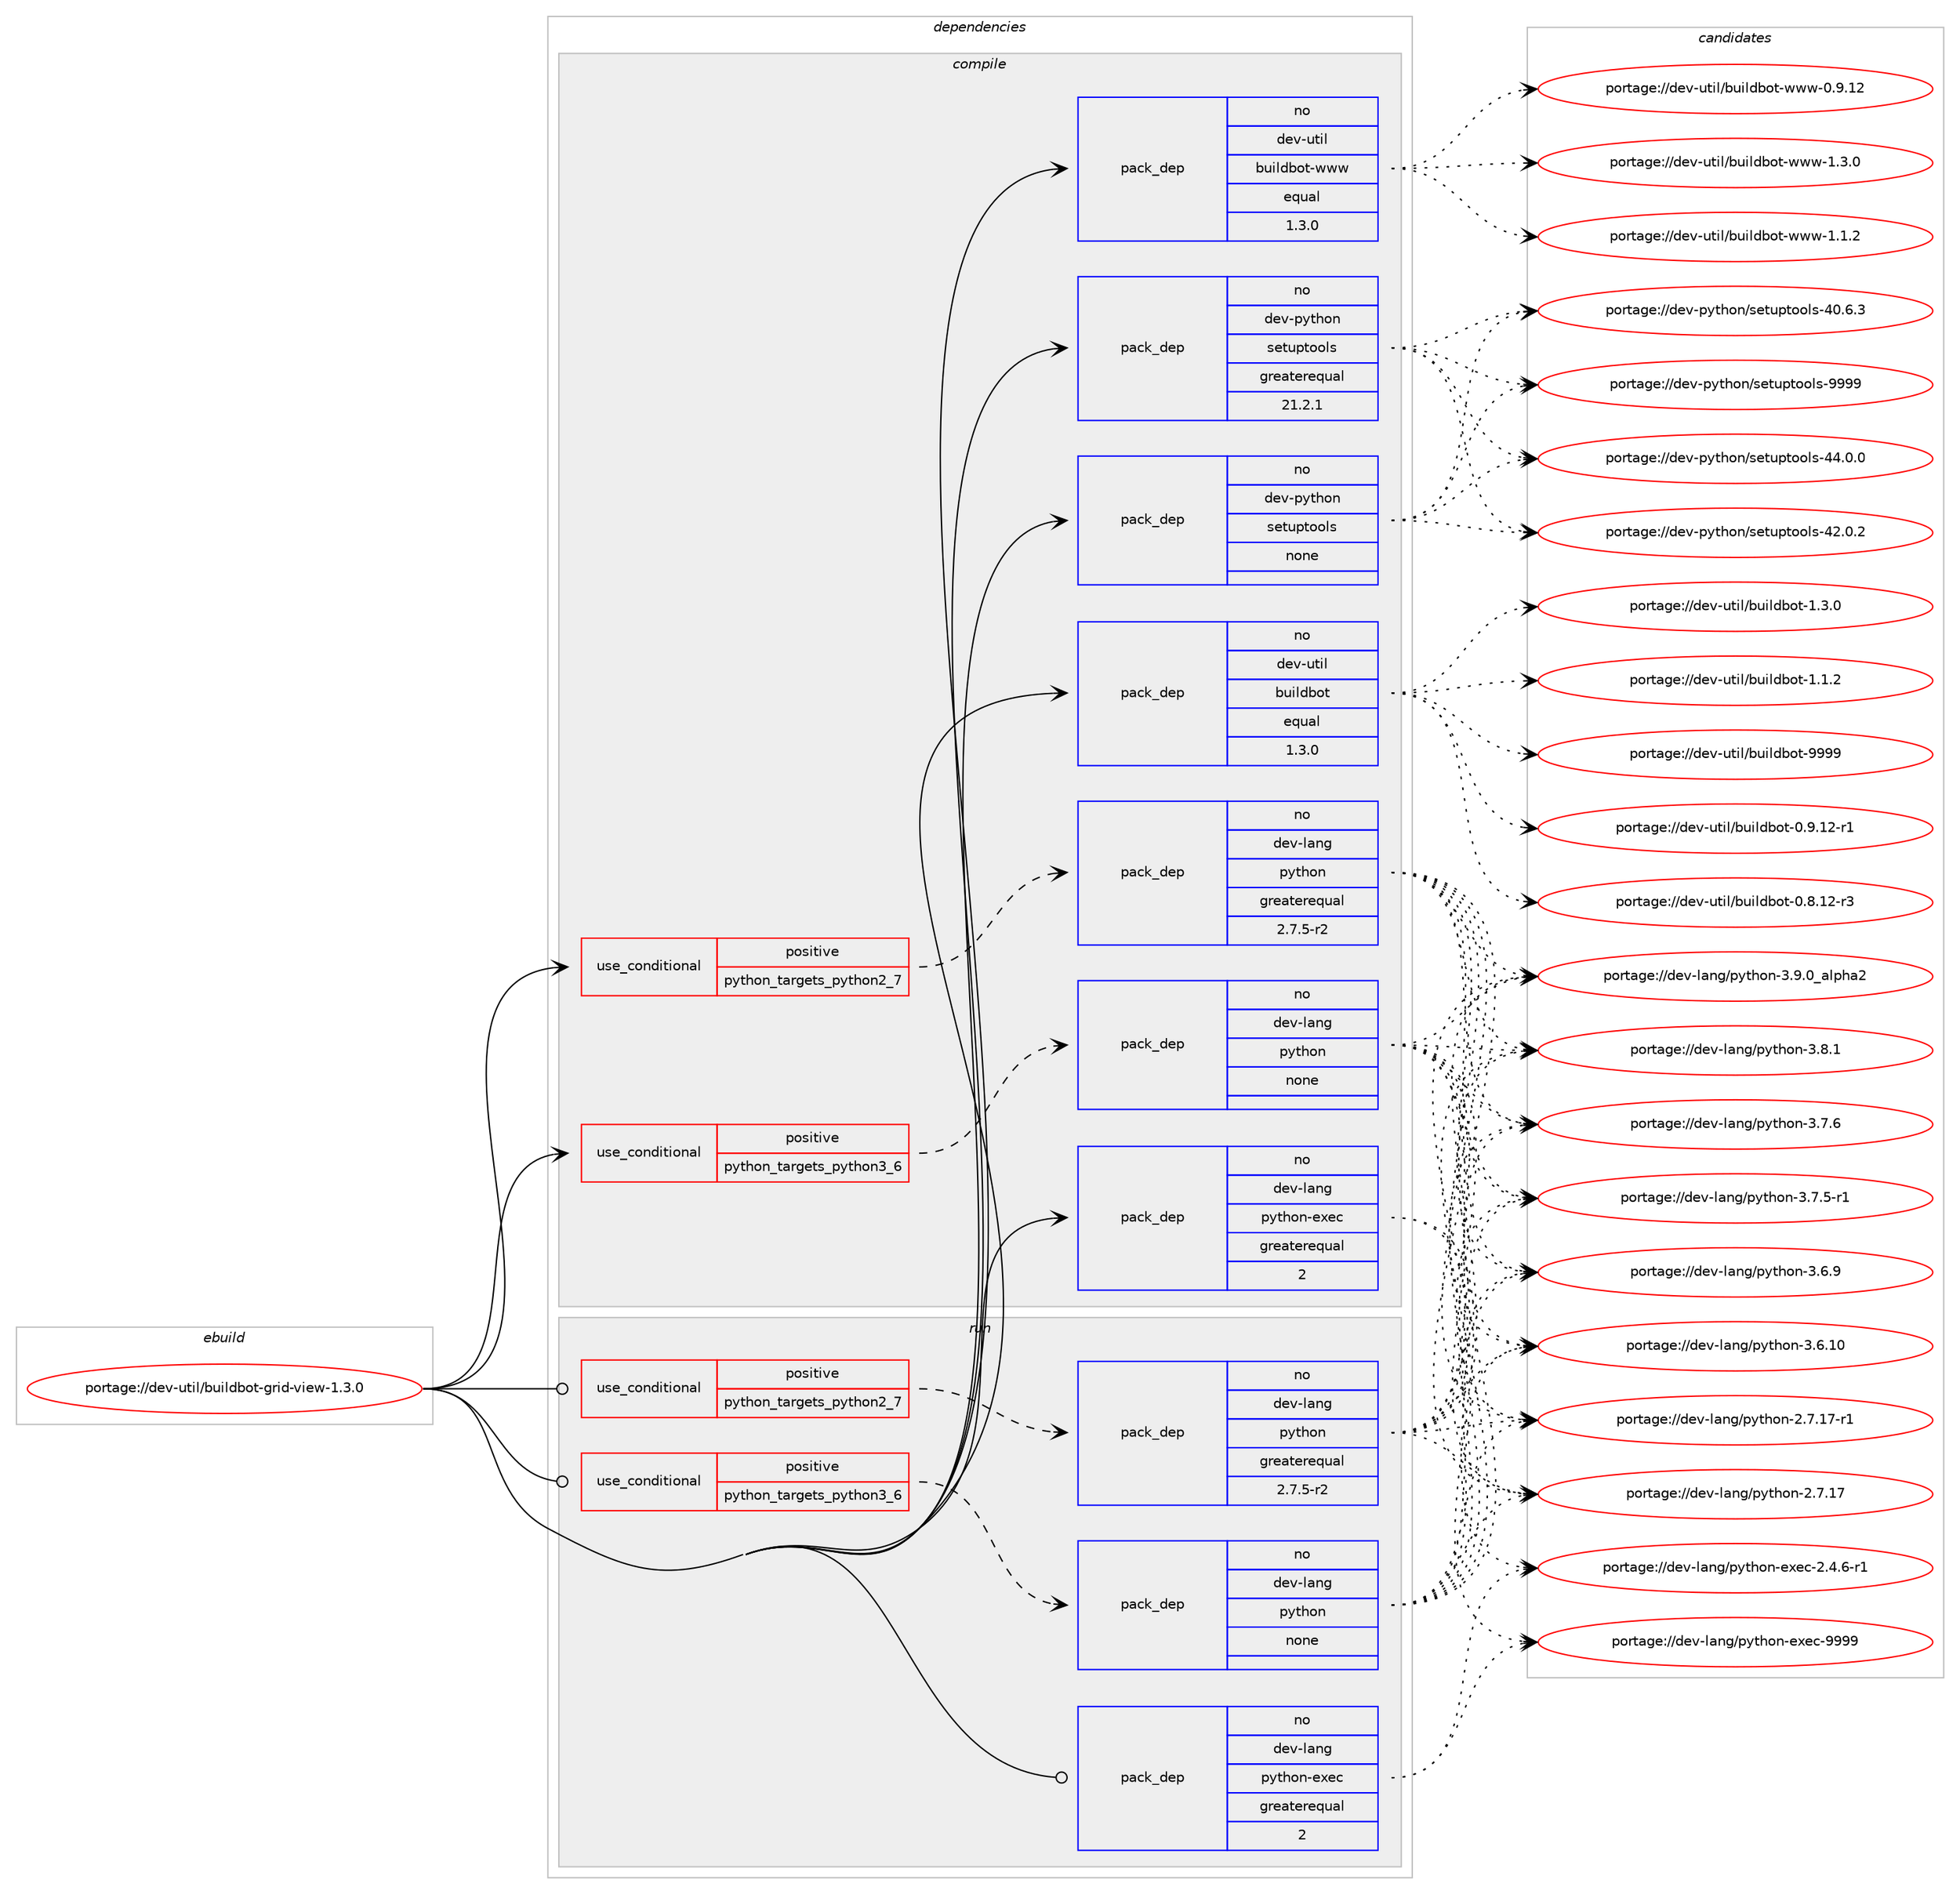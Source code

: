 digraph prolog {

# *************
# Graph options
# *************

newrank=true;
concentrate=true;
compound=true;
graph [rankdir=LR,fontname=Helvetica,fontsize=10,ranksep=1.5];#, ranksep=2.5, nodesep=0.2];
edge  [arrowhead=vee];
node  [fontname=Helvetica,fontsize=10];

# **********
# The ebuild
# **********

subgraph cluster_leftcol {
color=gray;
label=<<i>ebuild</i>>;
id [label="portage://dev-util/buildbot-grid-view-1.3.0", color=red, width=4, href="../dev-util/buildbot-grid-view-1.3.0.svg"];
}

# ****************
# The dependencies
# ****************

subgraph cluster_midcol {
color=gray;
label=<<i>dependencies</i>>;
subgraph cluster_compile {
fillcolor="#eeeeee";
style=filled;
label=<<i>compile</i>>;
subgraph cond63537 {
dependency305836 [label=<<TABLE BORDER="0" CELLBORDER="1" CELLSPACING="0" CELLPADDING="4"><TR><TD ROWSPAN="3" CELLPADDING="10">use_conditional</TD></TR><TR><TD>positive</TD></TR><TR><TD>python_targets_python2_7</TD></TR></TABLE>>, shape=none, color=red];
subgraph pack237625 {
dependency305837 [label=<<TABLE BORDER="0" CELLBORDER="1" CELLSPACING="0" CELLPADDING="4" WIDTH="220"><TR><TD ROWSPAN="6" CELLPADDING="30">pack_dep</TD></TR><TR><TD WIDTH="110">no</TD></TR><TR><TD>dev-lang</TD></TR><TR><TD>python</TD></TR><TR><TD>greaterequal</TD></TR><TR><TD>2.7.5-r2</TD></TR></TABLE>>, shape=none, color=blue];
}
dependency305836:e -> dependency305837:w [weight=20,style="dashed",arrowhead="vee"];
}
id:e -> dependency305836:w [weight=20,style="solid",arrowhead="vee"];
subgraph cond63538 {
dependency305838 [label=<<TABLE BORDER="0" CELLBORDER="1" CELLSPACING="0" CELLPADDING="4"><TR><TD ROWSPAN="3" CELLPADDING="10">use_conditional</TD></TR><TR><TD>positive</TD></TR><TR><TD>python_targets_python3_6</TD></TR></TABLE>>, shape=none, color=red];
subgraph pack237626 {
dependency305839 [label=<<TABLE BORDER="0" CELLBORDER="1" CELLSPACING="0" CELLPADDING="4" WIDTH="220"><TR><TD ROWSPAN="6" CELLPADDING="30">pack_dep</TD></TR><TR><TD WIDTH="110">no</TD></TR><TR><TD>dev-lang</TD></TR><TR><TD>python</TD></TR><TR><TD>none</TD></TR><TR><TD></TD></TR></TABLE>>, shape=none, color=blue];
}
dependency305838:e -> dependency305839:w [weight=20,style="dashed",arrowhead="vee"];
}
id:e -> dependency305838:w [weight=20,style="solid",arrowhead="vee"];
subgraph pack237627 {
dependency305840 [label=<<TABLE BORDER="0" CELLBORDER="1" CELLSPACING="0" CELLPADDING="4" WIDTH="220"><TR><TD ROWSPAN="6" CELLPADDING="30">pack_dep</TD></TR><TR><TD WIDTH="110">no</TD></TR><TR><TD>dev-lang</TD></TR><TR><TD>python-exec</TD></TR><TR><TD>greaterequal</TD></TR><TR><TD>2</TD></TR></TABLE>>, shape=none, color=blue];
}
id:e -> dependency305840:w [weight=20,style="solid",arrowhead="vee"];
subgraph pack237628 {
dependency305841 [label=<<TABLE BORDER="0" CELLBORDER="1" CELLSPACING="0" CELLPADDING="4" WIDTH="220"><TR><TD ROWSPAN="6" CELLPADDING="30">pack_dep</TD></TR><TR><TD WIDTH="110">no</TD></TR><TR><TD>dev-python</TD></TR><TR><TD>setuptools</TD></TR><TR><TD>greaterequal</TD></TR><TR><TD>21.2.1</TD></TR></TABLE>>, shape=none, color=blue];
}
id:e -> dependency305841:w [weight=20,style="solid",arrowhead="vee"];
subgraph pack237629 {
dependency305842 [label=<<TABLE BORDER="0" CELLBORDER="1" CELLSPACING="0" CELLPADDING="4" WIDTH="220"><TR><TD ROWSPAN="6" CELLPADDING="30">pack_dep</TD></TR><TR><TD WIDTH="110">no</TD></TR><TR><TD>dev-python</TD></TR><TR><TD>setuptools</TD></TR><TR><TD>none</TD></TR><TR><TD></TD></TR></TABLE>>, shape=none, color=blue];
}
id:e -> dependency305842:w [weight=20,style="solid",arrowhead="vee"];
subgraph pack237630 {
dependency305843 [label=<<TABLE BORDER="0" CELLBORDER="1" CELLSPACING="0" CELLPADDING="4" WIDTH="220"><TR><TD ROWSPAN="6" CELLPADDING="30">pack_dep</TD></TR><TR><TD WIDTH="110">no</TD></TR><TR><TD>dev-util</TD></TR><TR><TD>buildbot</TD></TR><TR><TD>equal</TD></TR><TR><TD>1.3.0</TD></TR></TABLE>>, shape=none, color=blue];
}
id:e -> dependency305843:w [weight=20,style="solid",arrowhead="vee"];
subgraph pack237631 {
dependency305844 [label=<<TABLE BORDER="0" CELLBORDER="1" CELLSPACING="0" CELLPADDING="4" WIDTH="220"><TR><TD ROWSPAN="6" CELLPADDING="30">pack_dep</TD></TR><TR><TD WIDTH="110">no</TD></TR><TR><TD>dev-util</TD></TR><TR><TD>buildbot-www</TD></TR><TR><TD>equal</TD></TR><TR><TD>1.3.0</TD></TR></TABLE>>, shape=none, color=blue];
}
id:e -> dependency305844:w [weight=20,style="solid",arrowhead="vee"];
}
subgraph cluster_compileandrun {
fillcolor="#eeeeee";
style=filled;
label=<<i>compile and run</i>>;
}
subgraph cluster_run {
fillcolor="#eeeeee";
style=filled;
label=<<i>run</i>>;
subgraph cond63539 {
dependency305845 [label=<<TABLE BORDER="0" CELLBORDER="1" CELLSPACING="0" CELLPADDING="4"><TR><TD ROWSPAN="3" CELLPADDING="10">use_conditional</TD></TR><TR><TD>positive</TD></TR><TR><TD>python_targets_python2_7</TD></TR></TABLE>>, shape=none, color=red];
subgraph pack237632 {
dependency305846 [label=<<TABLE BORDER="0" CELLBORDER="1" CELLSPACING="0" CELLPADDING="4" WIDTH="220"><TR><TD ROWSPAN="6" CELLPADDING="30">pack_dep</TD></TR><TR><TD WIDTH="110">no</TD></TR><TR><TD>dev-lang</TD></TR><TR><TD>python</TD></TR><TR><TD>greaterequal</TD></TR><TR><TD>2.7.5-r2</TD></TR></TABLE>>, shape=none, color=blue];
}
dependency305845:e -> dependency305846:w [weight=20,style="dashed",arrowhead="vee"];
}
id:e -> dependency305845:w [weight=20,style="solid",arrowhead="odot"];
subgraph cond63540 {
dependency305847 [label=<<TABLE BORDER="0" CELLBORDER="1" CELLSPACING="0" CELLPADDING="4"><TR><TD ROWSPAN="3" CELLPADDING="10">use_conditional</TD></TR><TR><TD>positive</TD></TR><TR><TD>python_targets_python3_6</TD></TR></TABLE>>, shape=none, color=red];
subgraph pack237633 {
dependency305848 [label=<<TABLE BORDER="0" CELLBORDER="1" CELLSPACING="0" CELLPADDING="4" WIDTH="220"><TR><TD ROWSPAN="6" CELLPADDING="30">pack_dep</TD></TR><TR><TD WIDTH="110">no</TD></TR><TR><TD>dev-lang</TD></TR><TR><TD>python</TD></TR><TR><TD>none</TD></TR><TR><TD></TD></TR></TABLE>>, shape=none, color=blue];
}
dependency305847:e -> dependency305848:w [weight=20,style="dashed",arrowhead="vee"];
}
id:e -> dependency305847:w [weight=20,style="solid",arrowhead="odot"];
subgraph pack237634 {
dependency305849 [label=<<TABLE BORDER="0" CELLBORDER="1" CELLSPACING="0" CELLPADDING="4" WIDTH="220"><TR><TD ROWSPAN="6" CELLPADDING="30">pack_dep</TD></TR><TR><TD WIDTH="110">no</TD></TR><TR><TD>dev-lang</TD></TR><TR><TD>python-exec</TD></TR><TR><TD>greaterequal</TD></TR><TR><TD>2</TD></TR></TABLE>>, shape=none, color=blue];
}
id:e -> dependency305849:w [weight=20,style="solid",arrowhead="odot"];
}
}

# **************
# The candidates
# **************

subgraph cluster_choices {
rank=same;
color=gray;
label=<<i>candidates</i>>;

subgraph choice237625 {
color=black;
nodesep=1;
choice10010111845108971101034711212111610411111045514657464895971081121049750 [label="portage://dev-lang/python-3.9.0_alpha2", color=red, width=4,href="../dev-lang/python-3.9.0_alpha2.svg"];
choice100101118451089711010347112121116104111110455146564649 [label="portage://dev-lang/python-3.8.1", color=red, width=4,href="../dev-lang/python-3.8.1.svg"];
choice100101118451089711010347112121116104111110455146554654 [label="portage://dev-lang/python-3.7.6", color=red, width=4,href="../dev-lang/python-3.7.6.svg"];
choice1001011184510897110103471121211161041111104551465546534511449 [label="portage://dev-lang/python-3.7.5-r1", color=red, width=4,href="../dev-lang/python-3.7.5-r1.svg"];
choice100101118451089711010347112121116104111110455146544657 [label="portage://dev-lang/python-3.6.9", color=red, width=4,href="../dev-lang/python-3.6.9.svg"];
choice10010111845108971101034711212111610411111045514654464948 [label="portage://dev-lang/python-3.6.10", color=red, width=4,href="../dev-lang/python-3.6.10.svg"];
choice100101118451089711010347112121116104111110455046554649554511449 [label="portage://dev-lang/python-2.7.17-r1", color=red, width=4,href="../dev-lang/python-2.7.17-r1.svg"];
choice10010111845108971101034711212111610411111045504655464955 [label="portage://dev-lang/python-2.7.17", color=red, width=4,href="../dev-lang/python-2.7.17.svg"];
dependency305837:e -> choice10010111845108971101034711212111610411111045514657464895971081121049750:w [style=dotted,weight="100"];
dependency305837:e -> choice100101118451089711010347112121116104111110455146564649:w [style=dotted,weight="100"];
dependency305837:e -> choice100101118451089711010347112121116104111110455146554654:w [style=dotted,weight="100"];
dependency305837:e -> choice1001011184510897110103471121211161041111104551465546534511449:w [style=dotted,weight="100"];
dependency305837:e -> choice100101118451089711010347112121116104111110455146544657:w [style=dotted,weight="100"];
dependency305837:e -> choice10010111845108971101034711212111610411111045514654464948:w [style=dotted,weight="100"];
dependency305837:e -> choice100101118451089711010347112121116104111110455046554649554511449:w [style=dotted,weight="100"];
dependency305837:e -> choice10010111845108971101034711212111610411111045504655464955:w [style=dotted,weight="100"];
}
subgraph choice237626 {
color=black;
nodesep=1;
choice10010111845108971101034711212111610411111045514657464895971081121049750 [label="portage://dev-lang/python-3.9.0_alpha2", color=red, width=4,href="../dev-lang/python-3.9.0_alpha2.svg"];
choice100101118451089711010347112121116104111110455146564649 [label="portage://dev-lang/python-3.8.1", color=red, width=4,href="../dev-lang/python-3.8.1.svg"];
choice100101118451089711010347112121116104111110455146554654 [label="portage://dev-lang/python-3.7.6", color=red, width=4,href="../dev-lang/python-3.7.6.svg"];
choice1001011184510897110103471121211161041111104551465546534511449 [label="portage://dev-lang/python-3.7.5-r1", color=red, width=4,href="../dev-lang/python-3.7.5-r1.svg"];
choice100101118451089711010347112121116104111110455146544657 [label="portage://dev-lang/python-3.6.9", color=red, width=4,href="../dev-lang/python-3.6.9.svg"];
choice10010111845108971101034711212111610411111045514654464948 [label="portage://dev-lang/python-3.6.10", color=red, width=4,href="../dev-lang/python-3.6.10.svg"];
choice100101118451089711010347112121116104111110455046554649554511449 [label="portage://dev-lang/python-2.7.17-r1", color=red, width=4,href="../dev-lang/python-2.7.17-r1.svg"];
choice10010111845108971101034711212111610411111045504655464955 [label="portage://dev-lang/python-2.7.17", color=red, width=4,href="../dev-lang/python-2.7.17.svg"];
dependency305839:e -> choice10010111845108971101034711212111610411111045514657464895971081121049750:w [style=dotted,weight="100"];
dependency305839:e -> choice100101118451089711010347112121116104111110455146564649:w [style=dotted,weight="100"];
dependency305839:e -> choice100101118451089711010347112121116104111110455146554654:w [style=dotted,weight="100"];
dependency305839:e -> choice1001011184510897110103471121211161041111104551465546534511449:w [style=dotted,weight="100"];
dependency305839:e -> choice100101118451089711010347112121116104111110455146544657:w [style=dotted,weight="100"];
dependency305839:e -> choice10010111845108971101034711212111610411111045514654464948:w [style=dotted,weight="100"];
dependency305839:e -> choice100101118451089711010347112121116104111110455046554649554511449:w [style=dotted,weight="100"];
dependency305839:e -> choice10010111845108971101034711212111610411111045504655464955:w [style=dotted,weight="100"];
}
subgraph choice237627 {
color=black;
nodesep=1;
choice10010111845108971101034711212111610411111045101120101994557575757 [label="portage://dev-lang/python-exec-9999", color=red, width=4,href="../dev-lang/python-exec-9999.svg"];
choice10010111845108971101034711212111610411111045101120101994550465246544511449 [label="portage://dev-lang/python-exec-2.4.6-r1", color=red, width=4,href="../dev-lang/python-exec-2.4.6-r1.svg"];
dependency305840:e -> choice10010111845108971101034711212111610411111045101120101994557575757:w [style=dotted,weight="100"];
dependency305840:e -> choice10010111845108971101034711212111610411111045101120101994550465246544511449:w [style=dotted,weight="100"];
}
subgraph choice237628 {
color=black;
nodesep=1;
choice10010111845112121116104111110471151011161171121161111111081154557575757 [label="portage://dev-python/setuptools-9999", color=red, width=4,href="../dev-python/setuptools-9999.svg"];
choice100101118451121211161041111104711510111611711211611111110811545525246484648 [label="portage://dev-python/setuptools-44.0.0", color=red, width=4,href="../dev-python/setuptools-44.0.0.svg"];
choice100101118451121211161041111104711510111611711211611111110811545525046484650 [label="portage://dev-python/setuptools-42.0.2", color=red, width=4,href="../dev-python/setuptools-42.0.2.svg"];
choice100101118451121211161041111104711510111611711211611111110811545524846544651 [label="portage://dev-python/setuptools-40.6.3", color=red, width=4,href="../dev-python/setuptools-40.6.3.svg"];
dependency305841:e -> choice10010111845112121116104111110471151011161171121161111111081154557575757:w [style=dotted,weight="100"];
dependency305841:e -> choice100101118451121211161041111104711510111611711211611111110811545525246484648:w [style=dotted,weight="100"];
dependency305841:e -> choice100101118451121211161041111104711510111611711211611111110811545525046484650:w [style=dotted,weight="100"];
dependency305841:e -> choice100101118451121211161041111104711510111611711211611111110811545524846544651:w [style=dotted,weight="100"];
}
subgraph choice237629 {
color=black;
nodesep=1;
choice10010111845112121116104111110471151011161171121161111111081154557575757 [label="portage://dev-python/setuptools-9999", color=red, width=4,href="../dev-python/setuptools-9999.svg"];
choice100101118451121211161041111104711510111611711211611111110811545525246484648 [label="portage://dev-python/setuptools-44.0.0", color=red, width=4,href="../dev-python/setuptools-44.0.0.svg"];
choice100101118451121211161041111104711510111611711211611111110811545525046484650 [label="portage://dev-python/setuptools-42.0.2", color=red, width=4,href="../dev-python/setuptools-42.0.2.svg"];
choice100101118451121211161041111104711510111611711211611111110811545524846544651 [label="portage://dev-python/setuptools-40.6.3", color=red, width=4,href="../dev-python/setuptools-40.6.3.svg"];
dependency305842:e -> choice10010111845112121116104111110471151011161171121161111111081154557575757:w [style=dotted,weight="100"];
dependency305842:e -> choice100101118451121211161041111104711510111611711211611111110811545525246484648:w [style=dotted,weight="100"];
dependency305842:e -> choice100101118451121211161041111104711510111611711211611111110811545525046484650:w [style=dotted,weight="100"];
dependency305842:e -> choice100101118451121211161041111104711510111611711211611111110811545524846544651:w [style=dotted,weight="100"];
}
subgraph choice237630 {
color=black;
nodesep=1;
choice100101118451171161051084798117105108100981111164557575757 [label="portage://dev-util/buildbot-9999", color=red, width=4,href="../dev-util/buildbot-9999.svg"];
choice10010111845117116105108479811710510810098111116454946514648 [label="portage://dev-util/buildbot-1.3.0", color=red, width=4,href="../dev-util/buildbot-1.3.0.svg"];
choice10010111845117116105108479811710510810098111116454946494650 [label="portage://dev-util/buildbot-1.1.2", color=red, width=4,href="../dev-util/buildbot-1.1.2.svg"];
choice10010111845117116105108479811710510810098111116454846574649504511449 [label="portage://dev-util/buildbot-0.9.12-r1", color=red, width=4,href="../dev-util/buildbot-0.9.12-r1.svg"];
choice10010111845117116105108479811710510810098111116454846564649504511451 [label="portage://dev-util/buildbot-0.8.12-r3", color=red, width=4,href="../dev-util/buildbot-0.8.12-r3.svg"];
dependency305843:e -> choice100101118451171161051084798117105108100981111164557575757:w [style=dotted,weight="100"];
dependency305843:e -> choice10010111845117116105108479811710510810098111116454946514648:w [style=dotted,weight="100"];
dependency305843:e -> choice10010111845117116105108479811710510810098111116454946494650:w [style=dotted,weight="100"];
dependency305843:e -> choice10010111845117116105108479811710510810098111116454846574649504511449:w [style=dotted,weight="100"];
dependency305843:e -> choice10010111845117116105108479811710510810098111116454846564649504511451:w [style=dotted,weight="100"];
}
subgraph choice237631 {
color=black;
nodesep=1;
choice1001011184511711610510847981171051081009811111645119119119454946514648 [label="portage://dev-util/buildbot-www-1.3.0", color=red, width=4,href="../dev-util/buildbot-www-1.3.0.svg"];
choice1001011184511711610510847981171051081009811111645119119119454946494650 [label="portage://dev-util/buildbot-www-1.1.2", color=red, width=4,href="../dev-util/buildbot-www-1.1.2.svg"];
choice100101118451171161051084798117105108100981111164511911911945484657464950 [label="portage://dev-util/buildbot-www-0.9.12", color=red, width=4,href="../dev-util/buildbot-www-0.9.12.svg"];
dependency305844:e -> choice1001011184511711610510847981171051081009811111645119119119454946514648:w [style=dotted,weight="100"];
dependency305844:e -> choice1001011184511711610510847981171051081009811111645119119119454946494650:w [style=dotted,weight="100"];
dependency305844:e -> choice100101118451171161051084798117105108100981111164511911911945484657464950:w [style=dotted,weight="100"];
}
subgraph choice237632 {
color=black;
nodesep=1;
choice10010111845108971101034711212111610411111045514657464895971081121049750 [label="portage://dev-lang/python-3.9.0_alpha2", color=red, width=4,href="../dev-lang/python-3.9.0_alpha2.svg"];
choice100101118451089711010347112121116104111110455146564649 [label="portage://dev-lang/python-3.8.1", color=red, width=4,href="../dev-lang/python-3.8.1.svg"];
choice100101118451089711010347112121116104111110455146554654 [label="portage://dev-lang/python-3.7.6", color=red, width=4,href="../dev-lang/python-3.7.6.svg"];
choice1001011184510897110103471121211161041111104551465546534511449 [label="portage://dev-lang/python-3.7.5-r1", color=red, width=4,href="../dev-lang/python-3.7.5-r1.svg"];
choice100101118451089711010347112121116104111110455146544657 [label="portage://dev-lang/python-3.6.9", color=red, width=4,href="../dev-lang/python-3.6.9.svg"];
choice10010111845108971101034711212111610411111045514654464948 [label="portage://dev-lang/python-3.6.10", color=red, width=4,href="../dev-lang/python-3.6.10.svg"];
choice100101118451089711010347112121116104111110455046554649554511449 [label="portage://dev-lang/python-2.7.17-r1", color=red, width=4,href="../dev-lang/python-2.7.17-r1.svg"];
choice10010111845108971101034711212111610411111045504655464955 [label="portage://dev-lang/python-2.7.17", color=red, width=4,href="../dev-lang/python-2.7.17.svg"];
dependency305846:e -> choice10010111845108971101034711212111610411111045514657464895971081121049750:w [style=dotted,weight="100"];
dependency305846:e -> choice100101118451089711010347112121116104111110455146564649:w [style=dotted,weight="100"];
dependency305846:e -> choice100101118451089711010347112121116104111110455146554654:w [style=dotted,weight="100"];
dependency305846:e -> choice1001011184510897110103471121211161041111104551465546534511449:w [style=dotted,weight="100"];
dependency305846:e -> choice100101118451089711010347112121116104111110455146544657:w [style=dotted,weight="100"];
dependency305846:e -> choice10010111845108971101034711212111610411111045514654464948:w [style=dotted,weight="100"];
dependency305846:e -> choice100101118451089711010347112121116104111110455046554649554511449:w [style=dotted,weight="100"];
dependency305846:e -> choice10010111845108971101034711212111610411111045504655464955:w [style=dotted,weight="100"];
}
subgraph choice237633 {
color=black;
nodesep=1;
choice10010111845108971101034711212111610411111045514657464895971081121049750 [label="portage://dev-lang/python-3.9.0_alpha2", color=red, width=4,href="../dev-lang/python-3.9.0_alpha2.svg"];
choice100101118451089711010347112121116104111110455146564649 [label="portage://dev-lang/python-3.8.1", color=red, width=4,href="../dev-lang/python-3.8.1.svg"];
choice100101118451089711010347112121116104111110455146554654 [label="portage://dev-lang/python-3.7.6", color=red, width=4,href="../dev-lang/python-3.7.6.svg"];
choice1001011184510897110103471121211161041111104551465546534511449 [label="portage://dev-lang/python-3.7.5-r1", color=red, width=4,href="../dev-lang/python-3.7.5-r1.svg"];
choice100101118451089711010347112121116104111110455146544657 [label="portage://dev-lang/python-3.6.9", color=red, width=4,href="../dev-lang/python-3.6.9.svg"];
choice10010111845108971101034711212111610411111045514654464948 [label="portage://dev-lang/python-3.6.10", color=red, width=4,href="../dev-lang/python-3.6.10.svg"];
choice100101118451089711010347112121116104111110455046554649554511449 [label="portage://dev-lang/python-2.7.17-r1", color=red, width=4,href="../dev-lang/python-2.7.17-r1.svg"];
choice10010111845108971101034711212111610411111045504655464955 [label="portage://dev-lang/python-2.7.17", color=red, width=4,href="../dev-lang/python-2.7.17.svg"];
dependency305848:e -> choice10010111845108971101034711212111610411111045514657464895971081121049750:w [style=dotted,weight="100"];
dependency305848:e -> choice100101118451089711010347112121116104111110455146564649:w [style=dotted,weight="100"];
dependency305848:e -> choice100101118451089711010347112121116104111110455146554654:w [style=dotted,weight="100"];
dependency305848:e -> choice1001011184510897110103471121211161041111104551465546534511449:w [style=dotted,weight="100"];
dependency305848:e -> choice100101118451089711010347112121116104111110455146544657:w [style=dotted,weight="100"];
dependency305848:e -> choice10010111845108971101034711212111610411111045514654464948:w [style=dotted,weight="100"];
dependency305848:e -> choice100101118451089711010347112121116104111110455046554649554511449:w [style=dotted,weight="100"];
dependency305848:e -> choice10010111845108971101034711212111610411111045504655464955:w [style=dotted,weight="100"];
}
subgraph choice237634 {
color=black;
nodesep=1;
choice10010111845108971101034711212111610411111045101120101994557575757 [label="portage://dev-lang/python-exec-9999", color=red, width=4,href="../dev-lang/python-exec-9999.svg"];
choice10010111845108971101034711212111610411111045101120101994550465246544511449 [label="portage://dev-lang/python-exec-2.4.6-r1", color=red, width=4,href="../dev-lang/python-exec-2.4.6-r1.svg"];
dependency305849:e -> choice10010111845108971101034711212111610411111045101120101994557575757:w [style=dotted,weight="100"];
dependency305849:e -> choice10010111845108971101034711212111610411111045101120101994550465246544511449:w [style=dotted,weight="100"];
}
}

}

